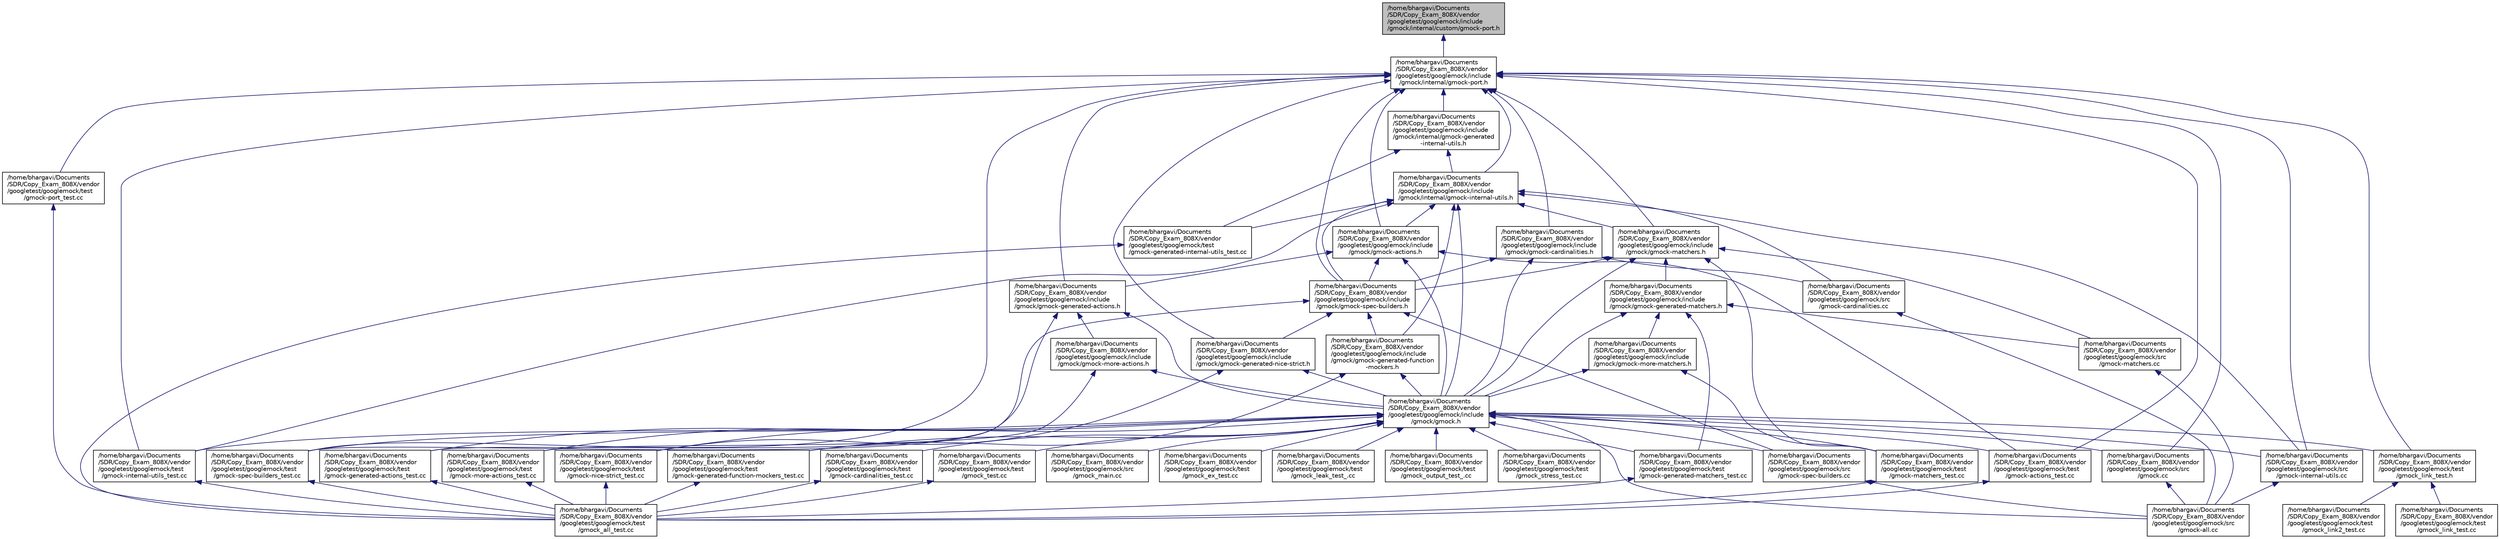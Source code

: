 digraph "/home/bhargavi/Documents/SDR/Copy_Exam_808X/vendor/googletest/googlemock/include/gmock/internal/custom/gmock-port.h"
{
  edge [fontname="Helvetica",fontsize="10",labelfontname="Helvetica",labelfontsize="10"];
  node [fontname="Helvetica",fontsize="10",shape=record];
  Node1 [label="/home/bhargavi/Documents\l/SDR/Copy_Exam_808X/vendor\l/googletest/googlemock/include\l/gmock/internal/custom/gmock-port.h",height=0.2,width=0.4,color="black", fillcolor="grey75", style="filled", fontcolor="black"];
  Node1 -> Node2 [dir="back",color="midnightblue",fontsize="10",style="solid"];
  Node2 [label="/home/bhargavi/Documents\l/SDR/Copy_Exam_808X/vendor\l/googletest/googlemock/include\l/gmock/internal/gmock-port.h",height=0.2,width=0.4,color="black", fillcolor="white", style="filled",URL="$gmock-port_8h.html"];
  Node2 -> Node3 [dir="back",color="midnightblue",fontsize="10",style="solid"];
  Node3 [label="/home/bhargavi/Documents\l/SDR/Copy_Exam_808X/vendor\l/googletest/googlemock/include\l/gmock/gmock-actions.h",height=0.2,width=0.4,color="black", fillcolor="white", style="filled",URL="$gmock-actions_8h.html"];
  Node3 -> Node4 [dir="back",color="midnightblue",fontsize="10",style="solid"];
  Node4 [label="/home/bhargavi/Documents\l/SDR/Copy_Exam_808X/vendor\l/googletest/googlemock/include\l/gmock/gmock-generated-actions.h",height=0.2,width=0.4,color="black", fillcolor="white", style="filled",URL="$gmock-generated-actions_8h.html"];
  Node4 -> Node5 [dir="back",color="midnightblue",fontsize="10",style="solid"];
  Node5 [label="/home/bhargavi/Documents\l/SDR/Copy_Exam_808X/vendor\l/googletest/googlemock/include\l/gmock/gmock-more-actions.h",height=0.2,width=0.4,color="black", fillcolor="white", style="filled",URL="$gmock-more-actions_8h.html"];
  Node5 -> Node6 [dir="back",color="midnightblue",fontsize="10",style="solid"];
  Node6 [label="/home/bhargavi/Documents\l/SDR/Copy_Exam_808X/vendor\l/googletest/googlemock/include\l/gmock/gmock.h",height=0.2,width=0.4,color="black", fillcolor="white", style="filled",URL="$gmock_8h.html"];
  Node6 -> Node7 [dir="back",color="midnightblue",fontsize="10",style="solid"];
  Node7 [label="/home/bhargavi/Documents\l/SDR/Copy_Exam_808X/vendor\l/googletest/googlemock/src\l/gmock-all.cc",height=0.2,width=0.4,color="black", fillcolor="white", style="filled",URL="$gmock-all_8cc.html"];
  Node6 -> Node8 [dir="back",color="midnightblue",fontsize="10",style="solid"];
  Node8 [label="/home/bhargavi/Documents\l/SDR/Copy_Exam_808X/vendor\l/googletest/googlemock/src\l/gmock-internal-utils.cc",height=0.2,width=0.4,color="black", fillcolor="white", style="filled",URL="$gmock-internal-utils_8cc.html"];
  Node8 -> Node7 [dir="back",color="midnightblue",fontsize="10",style="solid"];
  Node6 -> Node9 [dir="back",color="midnightblue",fontsize="10",style="solid"];
  Node9 [label="/home/bhargavi/Documents\l/SDR/Copy_Exam_808X/vendor\l/googletest/googlemock/src\l/gmock-spec-builders.cc",height=0.2,width=0.4,color="black", fillcolor="white", style="filled",URL="$gmock-spec-builders_8cc.html"];
  Node9 -> Node7 [dir="back",color="midnightblue",fontsize="10",style="solid"];
  Node6 -> Node10 [dir="back",color="midnightblue",fontsize="10",style="solid"];
  Node10 [label="/home/bhargavi/Documents\l/SDR/Copy_Exam_808X/vendor\l/googletest/googlemock/src\l/gmock.cc",height=0.2,width=0.4,color="black", fillcolor="white", style="filled",URL="$gmock_8cc.html"];
  Node10 -> Node7 [dir="back",color="midnightblue",fontsize="10",style="solid"];
  Node6 -> Node11 [dir="back",color="midnightblue",fontsize="10",style="solid"];
  Node11 [label="/home/bhargavi/Documents\l/SDR/Copy_Exam_808X/vendor\l/googletest/googlemock/src\l/gmock_main.cc",height=0.2,width=0.4,color="black", fillcolor="white", style="filled",URL="$gmock__main_8cc.html"];
  Node6 -> Node12 [dir="back",color="midnightblue",fontsize="10",style="solid"];
  Node12 [label="/home/bhargavi/Documents\l/SDR/Copy_Exam_808X/vendor\l/googletest/googlemock/test\l/gmock-actions_test.cc",height=0.2,width=0.4,color="black", fillcolor="white", style="filled",URL="$gmock-actions__test_8cc.html"];
  Node12 -> Node13 [dir="back",color="midnightblue",fontsize="10",style="solid"];
  Node13 [label="/home/bhargavi/Documents\l/SDR/Copy_Exam_808X/vendor\l/googletest/googlemock/test\l/gmock_all_test.cc",height=0.2,width=0.4,color="black", fillcolor="white", style="filled",URL="$gmock__all__test_8cc.html"];
  Node6 -> Node14 [dir="back",color="midnightblue",fontsize="10",style="solid"];
  Node14 [label="/home/bhargavi/Documents\l/SDR/Copy_Exam_808X/vendor\l/googletest/googlemock/test\l/gmock-cardinalities_test.cc",height=0.2,width=0.4,color="black", fillcolor="white", style="filled",URL="$gmock-cardinalities__test_8cc.html"];
  Node14 -> Node13 [dir="back",color="midnightblue",fontsize="10",style="solid"];
  Node6 -> Node15 [dir="back",color="midnightblue",fontsize="10",style="solid"];
  Node15 [label="/home/bhargavi/Documents\l/SDR/Copy_Exam_808X/vendor\l/googletest/googlemock/test\l/gmock-generated-actions_test.cc",height=0.2,width=0.4,color="black", fillcolor="white", style="filled",URL="$gmock-generated-actions__test_8cc.html"];
  Node15 -> Node13 [dir="back",color="midnightblue",fontsize="10",style="solid"];
  Node6 -> Node16 [dir="back",color="midnightblue",fontsize="10",style="solid"];
  Node16 [label="/home/bhargavi/Documents\l/SDR/Copy_Exam_808X/vendor\l/googletest/googlemock/test\l/gmock-generated-function-mockers_test.cc",height=0.2,width=0.4,color="black", fillcolor="white", style="filled",URL="$gmock-generated-function-mockers__test_8cc.html"];
  Node16 -> Node13 [dir="back",color="midnightblue",fontsize="10",style="solid"];
  Node6 -> Node17 [dir="back",color="midnightblue",fontsize="10",style="solid"];
  Node17 [label="/home/bhargavi/Documents\l/SDR/Copy_Exam_808X/vendor\l/googletest/googlemock/test\l/gmock-generated-matchers_test.cc",height=0.2,width=0.4,color="black", fillcolor="white", style="filled",URL="$gmock-generated-matchers__test_8cc.html"];
  Node17 -> Node13 [dir="back",color="midnightblue",fontsize="10",style="solid"];
  Node6 -> Node18 [dir="back",color="midnightblue",fontsize="10",style="solid"];
  Node18 [label="/home/bhargavi/Documents\l/SDR/Copy_Exam_808X/vendor\l/googletest/googlemock/test\l/gmock-internal-utils_test.cc",height=0.2,width=0.4,color="black", fillcolor="white", style="filled",URL="$gmock-internal-utils__test_8cc.html"];
  Node18 -> Node13 [dir="back",color="midnightblue",fontsize="10",style="solid"];
  Node6 -> Node19 [dir="back",color="midnightblue",fontsize="10",style="solid"];
  Node19 [label="/home/bhargavi/Documents\l/SDR/Copy_Exam_808X/vendor\l/googletest/googlemock/test\l/gmock-matchers_test.cc",height=0.2,width=0.4,color="black", fillcolor="white", style="filled",URL="$gmock-matchers__test_8cc.html"];
  Node19 -> Node13 [dir="back",color="midnightblue",fontsize="10",style="solid"];
  Node6 -> Node20 [dir="back",color="midnightblue",fontsize="10",style="solid"];
  Node20 [label="/home/bhargavi/Documents\l/SDR/Copy_Exam_808X/vendor\l/googletest/googlemock/test\l/gmock-more-actions_test.cc",height=0.2,width=0.4,color="black", fillcolor="white", style="filled",URL="$gmock-more-actions__test_8cc.html"];
  Node20 -> Node13 [dir="back",color="midnightblue",fontsize="10",style="solid"];
  Node6 -> Node21 [dir="back",color="midnightblue",fontsize="10",style="solid"];
  Node21 [label="/home/bhargavi/Documents\l/SDR/Copy_Exam_808X/vendor\l/googletest/googlemock/test\l/gmock-nice-strict_test.cc",height=0.2,width=0.4,color="black", fillcolor="white", style="filled",URL="$gmock-nice-strict__test_8cc.html"];
  Node21 -> Node13 [dir="back",color="midnightblue",fontsize="10",style="solid"];
  Node6 -> Node22 [dir="back",color="midnightblue",fontsize="10",style="solid"];
  Node22 [label="/home/bhargavi/Documents\l/SDR/Copy_Exam_808X/vendor\l/googletest/googlemock/test\l/gmock-spec-builders_test.cc",height=0.2,width=0.4,color="black", fillcolor="white", style="filled",URL="$gmock-spec-builders__test_8cc.html"];
  Node22 -> Node13 [dir="back",color="midnightblue",fontsize="10",style="solid"];
  Node6 -> Node23 [dir="back",color="midnightblue",fontsize="10",style="solid"];
  Node23 [label="/home/bhargavi/Documents\l/SDR/Copy_Exam_808X/vendor\l/googletest/googlemock/test\l/gmock_ex_test.cc",height=0.2,width=0.4,color="black", fillcolor="white", style="filled",URL="$gmock__ex__test_8cc.html"];
  Node6 -> Node24 [dir="back",color="midnightblue",fontsize="10",style="solid"];
  Node24 [label="/home/bhargavi/Documents\l/SDR/Copy_Exam_808X/vendor\l/googletest/googlemock/test\l/gmock_leak_test_.cc",height=0.2,width=0.4,color="black", fillcolor="white", style="filled",URL="$gmock__leak__test___8cc.html"];
  Node6 -> Node25 [dir="back",color="midnightblue",fontsize="10",style="solid"];
  Node25 [label="/home/bhargavi/Documents\l/SDR/Copy_Exam_808X/vendor\l/googletest/googlemock/test\l/gmock_link_test.h",height=0.2,width=0.4,color="black", fillcolor="white", style="filled",URL="$gmock__link__test_8h.html"];
  Node25 -> Node26 [dir="back",color="midnightblue",fontsize="10",style="solid"];
  Node26 [label="/home/bhargavi/Documents\l/SDR/Copy_Exam_808X/vendor\l/googletest/googlemock/test\l/gmock_link2_test.cc",height=0.2,width=0.4,color="black", fillcolor="white", style="filled",URL="$gmock__link2__test_8cc.html"];
  Node25 -> Node27 [dir="back",color="midnightblue",fontsize="10",style="solid"];
  Node27 [label="/home/bhargavi/Documents\l/SDR/Copy_Exam_808X/vendor\l/googletest/googlemock/test\l/gmock_link_test.cc",height=0.2,width=0.4,color="black", fillcolor="white", style="filled",URL="$gmock__link__test_8cc.html"];
  Node6 -> Node28 [dir="back",color="midnightblue",fontsize="10",style="solid"];
  Node28 [label="/home/bhargavi/Documents\l/SDR/Copy_Exam_808X/vendor\l/googletest/googlemock/test\l/gmock_output_test_.cc",height=0.2,width=0.4,color="black", fillcolor="white", style="filled",URL="$gmock__output__test___8cc.html"];
  Node6 -> Node29 [dir="back",color="midnightblue",fontsize="10",style="solid"];
  Node29 [label="/home/bhargavi/Documents\l/SDR/Copy_Exam_808X/vendor\l/googletest/googlemock/test\l/gmock_stress_test.cc",height=0.2,width=0.4,color="black", fillcolor="white", style="filled",URL="$gmock__stress__test_8cc.html"];
  Node6 -> Node30 [dir="back",color="midnightblue",fontsize="10",style="solid"];
  Node30 [label="/home/bhargavi/Documents\l/SDR/Copy_Exam_808X/vendor\l/googletest/googlemock/test\l/gmock_test.cc",height=0.2,width=0.4,color="black", fillcolor="white", style="filled",URL="$gmock__test_8cc.html"];
  Node30 -> Node13 [dir="back",color="midnightblue",fontsize="10",style="solid"];
  Node5 -> Node20 [dir="back",color="midnightblue",fontsize="10",style="solid"];
  Node4 -> Node6 [dir="back",color="midnightblue",fontsize="10",style="solid"];
  Node4 -> Node15 [dir="back",color="midnightblue",fontsize="10",style="solid"];
  Node3 -> Node31 [dir="back",color="midnightblue",fontsize="10",style="solid"];
  Node31 [label="/home/bhargavi/Documents\l/SDR/Copy_Exam_808X/vendor\l/googletest/googlemock/include\l/gmock/gmock-spec-builders.h",height=0.2,width=0.4,color="black", fillcolor="white", style="filled",URL="$gmock-spec-builders_8h.html"];
  Node31 -> Node32 [dir="back",color="midnightblue",fontsize="10",style="solid"];
  Node32 [label="/home/bhargavi/Documents\l/SDR/Copy_Exam_808X/vendor\l/googletest/googlemock/include\l/gmock/gmock-generated-function\l-mockers.h",height=0.2,width=0.4,color="black", fillcolor="white", style="filled",URL="$gmock-generated-function-mockers_8h.html"];
  Node32 -> Node6 [dir="back",color="midnightblue",fontsize="10",style="solid"];
  Node32 -> Node16 [dir="back",color="midnightblue",fontsize="10",style="solid"];
  Node31 -> Node33 [dir="back",color="midnightblue",fontsize="10",style="solid"];
  Node33 [label="/home/bhargavi/Documents\l/SDR/Copy_Exam_808X/vendor\l/googletest/googlemock/include\l/gmock/gmock-generated-nice-strict.h",height=0.2,width=0.4,color="black", fillcolor="white", style="filled",URL="$gmock-generated-nice-strict_8h.html"];
  Node33 -> Node6 [dir="back",color="midnightblue",fontsize="10",style="solid"];
  Node33 -> Node21 [dir="back",color="midnightblue",fontsize="10",style="solid"];
  Node31 -> Node9 [dir="back",color="midnightblue",fontsize="10",style="solid"];
  Node31 -> Node22 [dir="back",color="midnightblue",fontsize="10",style="solid"];
  Node3 -> Node6 [dir="back",color="midnightblue",fontsize="10",style="solid"];
  Node3 -> Node12 [dir="back",color="midnightblue",fontsize="10",style="solid"];
  Node2 -> Node34 [dir="back",color="midnightblue",fontsize="10",style="solid"];
  Node34 [label="/home/bhargavi/Documents\l/SDR/Copy_Exam_808X/vendor\l/googletest/googlemock/include\l/gmock/gmock-cardinalities.h",height=0.2,width=0.4,color="black", fillcolor="white", style="filled",URL="$gmock-cardinalities_8h.html"];
  Node34 -> Node31 [dir="back",color="midnightblue",fontsize="10",style="solid"];
  Node34 -> Node6 [dir="back",color="midnightblue",fontsize="10",style="solid"];
  Node34 -> Node35 [dir="back",color="midnightblue",fontsize="10",style="solid"];
  Node35 [label="/home/bhargavi/Documents\l/SDR/Copy_Exam_808X/vendor\l/googletest/googlemock/src\l/gmock-cardinalities.cc",height=0.2,width=0.4,color="black", fillcolor="white", style="filled",URL="$gmock-cardinalities_8cc.html"];
  Node35 -> Node7 [dir="back",color="midnightblue",fontsize="10",style="solid"];
  Node2 -> Node4 [dir="back",color="midnightblue",fontsize="10",style="solid"];
  Node2 -> Node33 [dir="back",color="midnightblue",fontsize="10",style="solid"];
  Node2 -> Node36 [dir="back",color="midnightblue",fontsize="10",style="solid"];
  Node36 [label="/home/bhargavi/Documents\l/SDR/Copy_Exam_808X/vendor\l/googletest/googlemock/include\l/gmock/gmock-matchers.h",height=0.2,width=0.4,color="black", fillcolor="white", style="filled",URL="$gmock-matchers_8h.html"];
  Node36 -> Node37 [dir="back",color="midnightblue",fontsize="10",style="solid"];
  Node37 [label="/home/bhargavi/Documents\l/SDR/Copy_Exam_808X/vendor\l/googletest/googlemock/include\l/gmock/gmock-generated-matchers.h",height=0.2,width=0.4,color="black", fillcolor="white", style="filled",URL="$gmock-generated-matchers_8h.html"];
  Node37 -> Node38 [dir="back",color="midnightblue",fontsize="10",style="solid"];
  Node38 [label="/home/bhargavi/Documents\l/SDR/Copy_Exam_808X/vendor\l/googletest/googlemock/include\l/gmock/gmock-more-matchers.h",height=0.2,width=0.4,color="black", fillcolor="white", style="filled",URL="$gmock-more-matchers_8h.html"];
  Node38 -> Node6 [dir="back",color="midnightblue",fontsize="10",style="solid"];
  Node38 -> Node19 [dir="back",color="midnightblue",fontsize="10",style="solid"];
  Node37 -> Node6 [dir="back",color="midnightblue",fontsize="10",style="solid"];
  Node37 -> Node39 [dir="back",color="midnightblue",fontsize="10",style="solid"];
  Node39 [label="/home/bhargavi/Documents\l/SDR/Copy_Exam_808X/vendor\l/googletest/googlemock/src\l/gmock-matchers.cc",height=0.2,width=0.4,color="black", fillcolor="white", style="filled",URL="$gmock-matchers_8cc.html"];
  Node39 -> Node7 [dir="back",color="midnightblue",fontsize="10",style="solid"];
  Node37 -> Node17 [dir="back",color="midnightblue",fontsize="10",style="solid"];
  Node36 -> Node31 [dir="back",color="midnightblue",fontsize="10",style="solid"];
  Node36 -> Node6 [dir="back",color="midnightblue",fontsize="10",style="solid"];
  Node36 -> Node39 [dir="back",color="midnightblue",fontsize="10",style="solid"];
  Node36 -> Node19 [dir="back",color="midnightblue",fontsize="10",style="solid"];
  Node2 -> Node31 [dir="back",color="midnightblue",fontsize="10",style="solid"];
  Node2 -> Node40 [dir="back",color="midnightblue",fontsize="10",style="solid"];
  Node40 [label="/home/bhargavi/Documents\l/SDR/Copy_Exam_808X/vendor\l/googletest/googlemock/include\l/gmock/internal/gmock-generated\l-internal-utils.h",height=0.2,width=0.4,color="black", fillcolor="white", style="filled",URL="$gmock-generated-internal-utils_8h.html"];
  Node40 -> Node41 [dir="back",color="midnightblue",fontsize="10",style="solid"];
  Node41 [label="/home/bhargavi/Documents\l/SDR/Copy_Exam_808X/vendor\l/googletest/googlemock/include\l/gmock/internal/gmock-internal-utils.h",height=0.2,width=0.4,color="black", fillcolor="white", style="filled",URL="$gmock-internal-utils_8h.html"];
  Node41 -> Node3 [dir="back",color="midnightblue",fontsize="10",style="solid"];
  Node41 -> Node32 [dir="back",color="midnightblue",fontsize="10",style="solid"];
  Node41 -> Node36 [dir="back",color="midnightblue",fontsize="10",style="solid"];
  Node41 -> Node31 [dir="back",color="midnightblue",fontsize="10",style="solid"];
  Node41 -> Node6 [dir="back",color="midnightblue",fontsize="10",style="solid"];
  Node41 -> Node35 [dir="back",color="midnightblue",fontsize="10",style="solid"];
  Node41 -> Node8 [dir="back",color="midnightblue",fontsize="10",style="solid"];
  Node41 -> Node42 [dir="back",color="midnightblue",fontsize="10",style="solid"];
  Node42 [label="/home/bhargavi/Documents\l/SDR/Copy_Exam_808X/vendor\l/googletest/googlemock/test\l/gmock-generated-internal-utils_test.cc",height=0.2,width=0.4,color="black", fillcolor="white", style="filled",URL="$gmock-generated-internal-utils__test_8cc.html"];
  Node42 -> Node13 [dir="back",color="midnightblue",fontsize="10",style="solid"];
  Node41 -> Node18 [dir="back",color="midnightblue",fontsize="10",style="solid"];
  Node40 -> Node42 [dir="back",color="midnightblue",fontsize="10",style="solid"];
  Node2 -> Node41 [dir="back",color="midnightblue",fontsize="10",style="solid"];
  Node2 -> Node8 [dir="back",color="midnightblue",fontsize="10",style="solid"];
  Node2 -> Node10 [dir="back",color="midnightblue",fontsize="10",style="solid"];
  Node2 -> Node12 [dir="back",color="midnightblue",fontsize="10",style="solid"];
  Node2 -> Node18 [dir="back",color="midnightblue",fontsize="10",style="solid"];
  Node2 -> Node43 [dir="back",color="midnightblue",fontsize="10",style="solid"];
  Node43 [label="/home/bhargavi/Documents\l/SDR/Copy_Exam_808X/vendor\l/googletest/googlemock/test\l/gmock-port_test.cc",height=0.2,width=0.4,color="black", fillcolor="white", style="filled",URL="$gmock-port__test_8cc.html"];
  Node43 -> Node13 [dir="back",color="midnightblue",fontsize="10",style="solid"];
  Node2 -> Node22 [dir="back",color="midnightblue",fontsize="10",style="solid"];
  Node2 -> Node25 [dir="back",color="midnightblue",fontsize="10",style="solid"];
}

